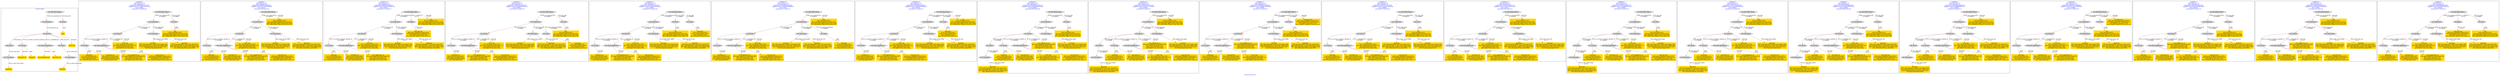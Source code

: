 digraph n0 {
fontcolor="blue"
remincross="true"
label="s03-ima-artists.xml"
subgraph cluster_0 {
label="1-correct model"
n2[style="filled",color="white",fillcolor="lightgray",label="E12_Production1"];
n3[style="filled",color="white",fillcolor="lightgray",label="E21_Person1"];
n4[style="filled",color="white",fillcolor="lightgray",label="E69_Death1"];
n5[style="filled",color="white",fillcolor="lightgray",label="E74_Group1"];
n6[style="filled",color="white",fillcolor="lightgray",label="E82_Actor_Appellation1"];
n7[style="filled",color="white",fillcolor="lightgray",label="E67_Birth1"];
n8[shape="plaintext",style="filled",fillcolor="gold",label="Artist URI"];
n9[style="filled",color="white",fillcolor="lightgray",label="E22_Man-Made_Object1"];
n10[style="filled",color="white",fillcolor="lightgray",label="E35_Title1"];
n11[shape="plaintext",style="filled",fillcolor="gold",label="title"];
n12[style="filled",color="white",fillcolor="lightgray",label="E52_Time-Span1"];
n13[shape="plaintext",style="filled",fillcolor="gold",label="birthDate"];
n14[style="filled",color="white",fillcolor="lightgray",label="E52_Time-Span2"];
n15[shape="plaintext",style="filled",fillcolor="gold",label="deathDate"];
n16[shape="plaintext",style="filled",fillcolor="gold",label="nationality uri"];
n17[shape="plaintext",style="filled",fillcolor="gold",label="nationality"];
n18[shape="plaintext",style="filled",fillcolor="gold",label="artist appellation uri"];
n19[shape="plaintext",style="filled",fillcolor="gold",label="name first last"];
}
subgraph cluster_1 {
label="candidate 0\nlink coherence:1.0\nnode coherence:1.0\nconfidence:0.4861961607312286\nmapping score:0.5578987202437429\ncost:13.99894\n-precision:0.79-recall:0.65"
n21[style="filled",color="white",fillcolor="lightgray",label="E12_Production1"];
n22[style="filled",color="white",fillcolor="lightgray",label="E21_Person1"];
n23[style="filled",color="white",fillcolor="lightgray",label="E52_Time-Span2"];
n24[style="filled",color="white",fillcolor="lightgray",label="E74_Group1"];
n25[style="filled",color="white",fillcolor="lightgray",label="E82_Actor_Appellation1"];
n26[style="filled",color="white",fillcolor="lightgray",label="E22_Man-Made_Object1"];
n27[style="filled",color="white",fillcolor="lightgray",label="E35_Title1"];
n28[shape="plaintext",style="filled",fillcolor="gold",label="birthDate\n[E52_Time-Span,P82a_begin_of_the_begin,0.48]\n[E52_Time-Span,P82_at_some_time_within,0.301]\n[E52_Time-Span,P82b_end_of_the_end,0.165]\n[E52_Time-Span,label,0.054]"];
n29[shape="plaintext",style="filled",fillcolor="gold",label="nationality\n[E74_Group,label,0.49]\n[E74_Group,classLink,0.329]\n[E55_Type,label,0.106]\n[E21_Person,P3_has_note,0.075]"];
n30[shape="plaintext",style="filled",fillcolor="gold",label="deathDate\n[E52_Time-Span,P82b_end_of_the_end,0.433]\n[E52_Time-Span,P82_at_some_time_within,0.325]\n[E52_Time-Span,P82a_begin_of_the_begin,0.186]\n[E12_Production,P3_has_note,0.055]"];
n31[shape="plaintext",style="filled",fillcolor="gold",label="artist appellation uri\n[E82_Actor_Appellation,classLink,0.603]\n[E21_Person,classLink,0.374]\n[E39_Actor,classLink,0.018]\n[E30_Right,P3_has_note,0.005]"];
n32[shape="plaintext",style="filled",fillcolor="gold",label="Artist URI\n[E21_Person,classLink,0.392]\n[E82_Actor_Appellation,classLink,0.327]\n[E39_Actor,classLink,0.218]\n[E30_Right,P3_has_note,0.064]"];
n33[shape="plaintext",style="filled",fillcolor="gold",label="nationality uri\n[E74_Group,classLink,0.687]\n[E55_Type,classLink,0.195]\n[E57_Material,classLink,0.082]\n[E55_Type,label,0.036]"];
n34[shape="plaintext",style="filled",fillcolor="gold",label="name first last\n[E82_Actor_Appellation,label,0.497]\n[E22_Man-Made_Object,classLink,0.26]\n[E30_Right,P3_has_note,0.133]\n[E33_Linguistic_Object,P3_has_note,0.11]"];
n35[shape="plaintext",style="filled",fillcolor="gold",label="title\n[E35_Title,label,0.307]\n[E22_Man-Made_Object,classLink,0.303]\n[E22_Man-Made_Object,P3_has_note,0.209]\n[E73_Information_Object,P3_has_note,0.18]"];
}
subgraph cluster_2 {
label="candidate 1\nlink coherence:1.0\nnode coherence:1.0\nconfidence:0.4856497939094718\nmapping score:0.557716597969824\ncost:12.99912\n-precision:0.69-recall:0.53"
n37[style="filled",color="white",fillcolor="lightgray",label="E12_Production1"];
n38[style="filled",color="white",fillcolor="lightgray",label="E21_Person1"];
n39[style="filled",color="white",fillcolor="lightgray",label="E52_Time-Span2"];
n40[style="filled",color="white",fillcolor="lightgray",label="E74_Group1"];
n41[style="filled",color="white",fillcolor="lightgray",label="E82_Actor_Appellation1"];
n42[style="filled",color="white",fillcolor="lightgray",label="E22_Man-Made_Object1"];
n43[shape="plaintext",style="filled",fillcolor="gold",label="title\n[E35_Title,label,0.307]\n[E22_Man-Made_Object,classLink,0.303]\n[E22_Man-Made_Object,P3_has_note,0.209]\n[E73_Information_Object,P3_has_note,0.18]"];
n44[shape="plaintext",style="filled",fillcolor="gold",label="birthDate\n[E52_Time-Span,P82a_begin_of_the_begin,0.48]\n[E52_Time-Span,P82_at_some_time_within,0.301]\n[E52_Time-Span,P82b_end_of_the_end,0.165]\n[E52_Time-Span,label,0.054]"];
n45[shape="plaintext",style="filled",fillcolor="gold",label="nationality\n[E74_Group,label,0.49]\n[E74_Group,classLink,0.329]\n[E55_Type,label,0.106]\n[E21_Person,P3_has_note,0.075]"];
n46[shape="plaintext",style="filled",fillcolor="gold",label="deathDate\n[E52_Time-Span,P82b_end_of_the_end,0.433]\n[E52_Time-Span,P82_at_some_time_within,0.325]\n[E52_Time-Span,P82a_begin_of_the_begin,0.186]\n[E12_Production,P3_has_note,0.055]"];
n47[shape="plaintext",style="filled",fillcolor="gold",label="artist appellation uri\n[E82_Actor_Appellation,classLink,0.603]\n[E21_Person,classLink,0.374]\n[E39_Actor,classLink,0.018]\n[E30_Right,P3_has_note,0.005]"];
n48[shape="plaintext",style="filled",fillcolor="gold",label="Artist URI\n[E21_Person,classLink,0.392]\n[E82_Actor_Appellation,classLink,0.327]\n[E39_Actor,classLink,0.218]\n[E30_Right,P3_has_note,0.064]"];
n49[shape="plaintext",style="filled",fillcolor="gold",label="nationality uri\n[E74_Group,classLink,0.687]\n[E55_Type,classLink,0.195]\n[E57_Material,classLink,0.082]\n[E55_Type,label,0.036]"];
n50[shape="plaintext",style="filled",fillcolor="gold",label="name first last\n[E82_Actor_Appellation,label,0.497]\n[E22_Man-Made_Object,classLink,0.26]\n[E30_Right,P3_has_note,0.133]\n[E33_Linguistic_Object,P3_has_note,0.11]"];
}
subgraph cluster_3 {
label="candidate 10\nlink coherence:1.0\nnode coherence:1.0\nconfidence:0.4400923262662017\nmapping score:0.5216974420887339\ncost:13.99912\n-precision:0.57-recall:0.47"
n52[style="filled",color="white",fillcolor="lightgray",label="E12_Production1"];
n53[style="filled",color="white",fillcolor="lightgray",label="E21_Person1"];
n54[style="filled",color="white",fillcolor="lightgray",label="E52_Time-Span2"];
n55[style="filled",color="white",fillcolor="lightgray",label="E74_Group1"];
n56[style="filled",color="white",fillcolor="lightgray",label="E82_Actor_Appellation1"];
n57[style="filled",color="white",fillcolor="lightgray",label="E22_Man-Made_Object1"];
n58[style="filled",color="white",fillcolor="lightgray",label="E30_Right1"];
n59[shape="plaintext",style="filled",fillcolor="gold",label="title\n[E35_Title,label,0.307]\n[E22_Man-Made_Object,classLink,0.303]\n[E22_Man-Made_Object,P3_has_note,0.209]\n[E73_Information_Object,P3_has_note,0.18]"];
n60[shape="plaintext",style="filled",fillcolor="gold",label="birthDate\n[E52_Time-Span,P82a_begin_of_the_begin,0.48]\n[E52_Time-Span,P82_at_some_time_within,0.301]\n[E52_Time-Span,P82b_end_of_the_end,0.165]\n[E52_Time-Span,label,0.054]"];
n61[shape="plaintext",style="filled",fillcolor="gold",label="nationality\n[E74_Group,label,0.49]\n[E74_Group,classLink,0.329]\n[E55_Type,label,0.106]\n[E21_Person,P3_has_note,0.075]"];
n62[shape="plaintext",style="filled",fillcolor="gold",label="deathDate\n[E52_Time-Span,P82b_end_of_the_end,0.433]\n[E52_Time-Span,P82_at_some_time_within,0.325]\n[E52_Time-Span,P82a_begin_of_the_begin,0.186]\n[E12_Production,P3_has_note,0.055]"];
n63[shape="plaintext",style="filled",fillcolor="gold",label="name first last\n[E82_Actor_Appellation,label,0.497]\n[E22_Man-Made_Object,classLink,0.26]\n[E30_Right,P3_has_note,0.133]\n[E33_Linguistic_Object,P3_has_note,0.11]"];
n64[shape="plaintext",style="filled",fillcolor="gold",label="artist appellation uri\n[E82_Actor_Appellation,classLink,0.603]\n[E21_Person,classLink,0.374]\n[E39_Actor,classLink,0.018]\n[E30_Right,P3_has_note,0.005]"];
n65[shape="plaintext",style="filled",fillcolor="gold",label="Artist URI\n[E21_Person,classLink,0.392]\n[E82_Actor_Appellation,classLink,0.327]\n[E39_Actor,classLink,0.218]\n[E30_Right,P3_has_note,0.064]"];
n66[shape="plaintext",style="filled",fillcolor="gold",label="nationality uri\n[E74_Group,classLink,0.687]\n[E55_Type,classLink,0.195]\n[E57_Material,classLink,0.082]\n[E55_Type,label,0.036]"];
}
subgraph cluster_4 {
label="candidate 11\nlink coherence:1.0\nnode coherence:1.0\nconfidence:0.4381854422501525\nmapping score:0.5210618140833841\ncost:14.99882\n-precision:0.67-recall:0.59"
n68[style="filled",color="white",fillcolor="lightgray",label="E12_Production1"];
n69[style="filled",color="white",fillcolor="lightgray",label="E21_Person1"];
n70[style="filled",color="white",fillcolor="lightgray",label="E52_Time-Span2"];
n71[style="filled",color="white",fillcolor="lightgray",label="E55_Type1"];
n72[style="filled",color="white",fillcolor="lightgray",label="E74_Group1"];
n73[style="filled",color="white",fillcolor="lightgray",label="E82_Actor_Appellation1"];
n74[style="filled",color="white",fillcolor="lightgray",label="E22_Man-Made_Object1"];
n75[style="filled",color="white",fillcolor="lightgray",label="E35_Title1"];
n76[shape="plaintext",style="filled",fillcolor="gold",label="birthDate\n[E52_Time-Span,P82a_begin_of_the_begin,0.48]\n[E52_Time-Span,P82_at_some_time_within,0.301]\n[E52_Time-Span,P82b_end_of_the_end,0.165]\n[E52_Time-Span,label,0.054]"];
n77[shape="plaintext",style="filled",fillcolor="gold",label="deathDate\n[E52_Time-Span,P82b_end_of_the_end,0.433]\n[E52_Time-Span,P82_at_some_time_within,0.325]\n[E52_Time-Span,P82a_begin_of_the_begin,0.186]\n[E12_Production,P3_has_note,0.055]"];
n78[shape="plaintext",style="filled",fillcolor="gold",label="artist appellation uri\n[E82_Actor_Appellation,classLink,0.603]\n[E21_Person,classLink,0.374]\n[E39_Actor,classLink,0.018]\n[E30_Right,P3_has_note,0.005]"];
n79[shape="plaintext",style="filled",fillcolor="gold",label="Artist URI\n[E21_Person,classLink,0.392]\n[E82_Actor_Appellation,classLink,0.327]\n[E39_Actor,classLink,0.218]\n[E30_Right,P3_has_note,0.064]"];
n80[shape="plaintext",style="filled",fillcolor="gold",label="nationality uri\n[E74_Group,classLink,0.687]\n[E55_Type,classLink,0.195]\n[E57_Material,classLink,0.082]\n[E55_Type,label,0.036]"];
n81[shape="plaintext",style="filled",fillcolor="gold",label="nationality\n[E74_Group,label,0.49]\n[E74_Group,classLink,0.329]\n[E55_Type,label,0.106]\n[E21_Person,P3_has_note,0.075]"];
n82[shape="plaintext",style="filled",fillcolor="gold",label="name first last\n[E82_Actor_Appellation,label,0.497]\n[E22_Man-Made_Object,classLink,0.26]\n[E30_Right,P3_has_note,0.133]\n[E33_Linguistic_Object,P3_has_note,0.11]"];
n83[shape="plaintext",style="filled",fillcolor="gold",label="title\n[E35_Title,label,0.307]\n[E22_Man-Made_Object,classLink,0.303]\n[E22_Man-Made_Object,P3_has_note,0.209]\n[E73_Information_Object,P3_has_note,0.18]"];
}
subgraph cluster_5 {
label="candidate 12\nlink coherence:1.0\nnode coherence:1.0\nconfidence:0.4381854422501525\nmapping score:0.5210618140833841\ncost:14.99887\n-precision:0.67-recall:0.59"
n85[style="filled",color="white",fillcolor="lightgray",label="E12_Production1"];
n86[style="filled",color="white",fillcolor="lightgray",label="E21_Person1"];
n87[style="filled",color="white",fillcolor="lightgray",label="E52_Time-Span2"];
n88[style="filled",color="white",fillcolor="lightgray",label="E74_Group1"];
n89[style="filled",color="white",fillcolor="lightgray",label="E82_Actor_Appellation1"];
n90[style="filled",color="white",fillcolor="lightgray",label="E22_Man-Made_Object1"];
n91[style="filled",color="white",fillcolor="lightgray",label="E35_Title1"];
n92[style="filled",color="white",fillcolor="lightgray",label="E55_Type2"];
n93[shape="plaintext",style="filled",fillcolor="gold",label="nationality\n[E74_Group,label,0.49]\n[E74_Group,classLink,0.329]\n[E55_Type,label,0.106]\n[E21_Person,P3_has_note,0.075]"];
n94[shape="plaintext",style="filled",fillcolor="gold",label="birthDate\n[E52_Time-Span,P82a_begin_of_the_begin,0.48]\n[E52_Time-Span,P82_at_some_time_within,0.301]\n[E52_Time-Span,P82b_end_of_the_end,0.165]\n[E52_Time-Span,label,0.054]"];
n95[shape="plaintext",style="filled",fillcolor="gold",label="deathDate\n[E52_Time-Span,P82b_end_of_the_end,0.433]\n[E52_Time-Span,P82_at_some_time_within,0.325]\n[E52_Time-Span,P82a_begin_of_the_begin,0.186]\n[E12_Production,P3_has_note,0.055]"];
n96[shape="plaintext",style="filled",fillcolor="gold",label="artist appellation uri\n[E82_Actor_Appellation,classLink,0.603]\n[E21_Person,classLink,0.374]\n[E39_Actor,classLink,0.018]\n[E30_Right,P3_has_note,0.005]"];
n97[shape="plaintext",style="filled",fillcolor="gold",label="Artist URI\n[E21_Person,classLink,0.392]\n[E82_Actor_Appellation,classLink,0.327]\n[E39_Actor,classLink,0.218]\n[E30_Right,P3_has_note,0.064]"];
n98[shape="plaintext",style="filled",fillcolor="gold",label="nationality uri\n[E74_Group,classLink,0.687]\n[E55_Type,classLink,0.195]\n[E57_Material,classLink,0.082]\n[E55_Type,label,0.036]"];
n99[shape="plaintext",style="filled",fillcolor="gold",label="name first last\n[E82_Actor_Appellation,label,0.497]\n[E22_Man-Made_Object,classLink,0.26]\n[E30_Right,P3_has_note,0.133]\n[E33_Linguistic_Object,P3_has_note,0.11]"];
n100[shape="plaintext",style="filled",fillcolor="gold",label="title\n[E35_Title,label,0.307]\n[E22_Man-Made_Object,classLink,0.303]\n[E22_Man-Made_Object,P3_has_note,0.209]\n[E73_Information_Object,P3_has_note,0.18]"];
}
subgraph cluster_6 {
label="candidate 13\nlink coherence:1.0\nnode coherence:1.0\nconfidence:0.4376390754283957\nmapping score:0.5208796918094653\ncost:13.999\n-precision:0.57-recall:0.47"
n102[style="filled",color="white",fillcolor="lightgray",label="E12_Production1"];
n103[style="filled",color="white",fillcolor="lightgray",label="E21_Person1"];
n104[style="filled",color="white",fillcolor="lightgray",label="E52_Time-Span2"];
n105[style="filled",color="white",fillcolor="lightgray",label="E55_Type1"];
n106[style="filled",color="white",fillcolor="lightgray",label="E74_Group1"];
n107[style="filled",color="white",fillcolor="lightgray",label="E82_Actor_Appellation1"];
n108[style="filled",color="white",fillcolor="lightgray",label="E22_Man-Made_Object1"];
n109[shape="plaintext",style="filled",fillcolor="gold",label="title\n[E35_Title,label,0.307]\n[E22_Man-Made_Object,classLink,0.303]\n[E22_Man-Made_Object,P3_has_note,0.209]\n[E73_Information_Object,P3_has_note,0.18]"];
n110[shape="plaintext",style="filled",fillcolor="gold",label="birthDate\n[E52_Time-Span,P82a_begin_of_the_begin,0.48]\n[E52_Time-Span,P82_at_some_time_within,0.301]\n[E52_Time-Span,P82b_end_of_the_end,0.165]\n[E52_Time-Span,label,0.054]"];
n111[shape="plaintext",style="filled",fillcolor="gold",label="deathDate\n[E52_Time-Span,P82b_end_of_the_end,0.433]\n[E52_Time-Span,P82_at_some_time_within,0.325]\n[E52_Time-Span,P82a_begin_of_the_begin,0.186]\n[E12_Production,P3_has_note,0.055]"];
n112[shape="plaintext",style="filled",fillcolor="gold",label="artist appellation uri\n[E82_Actor_Appellation,classLink,0.603]\n[E21_Person,classLink,0.374]\n[E39_Actor,classLink,0.018]\n[E30_Right,P3_has_note,0.005]"];
n113[shape="plaintext",style="filled",fillcolor="gold",label="Artist URI\n[E21_Person,classLink,0.392]\n[E82_Actor_Appellation,classLink,0.327]\n[E39_Actor,classLink,0.218]\n[E30_Right,P3_has_note,0.064]"];
n114[shape="plaintext",style="filled",fillcolor="gold",label="nationality uri\n[E74_Group,classLink,0.687]\n[E55_Type,classLink,0.195]\n[E57_Material,classLink,0.082]\n[E55_Type,label,0.036]"];
n115[shape="plaintext",style="filled",fillcolor="gold",label="nationality\n[E74_Group,label,0.49]\n[E74_Group,classLink,0.329]\n[E55_Type,label,0.106]\n[E21_Person,P3_has_note,0.075]"];
n116[shape="plaintext",style="filled",fillcolor="gold",label="name first last\n[E82_Actor_Appellation,label,0.497]\n[E22_Man-Made_Object,classLink,0.26]\n[E30_Right,P3_has_note,0.133]\n[E33_Linguistic_Object,P3_has_note,0.11]"];
}
subgraph cluster_7 {
label="candidate 14\nlink coherence:1.0\nnode coherence:1.0\nconfidence:0.4376390754283957\nmapping score:0.5208796918094653\ncost:13.99905\n-precision:0.57-recall:0.47"
n118[style="filled",color="white",fillcolor="lightgray",label="E12_Production1"];
n119[style="filled",color="white",fillcolor="lightgray",label="E21_Person1"];
n120[style="filled",color="white",fillcolor="lightgray",label="E52_Time-Span2"];
n121[style="filled",color="white",fillcolor="lightgray",label="E74_Group1"];
n122[style="filled",color="white",fillcolor="lightgray",label="E82_Actor_Appellation1"];
n123[style="filled",color="white",fillcolor="lightgray",label="E22_Man-Made_Object1"];
n124[style="filled",color="white",fillcolor="lightgray",label="E55_Type2"];
n125[shape="plaintext",style="filled",fillcolor="gold",label="title\n[E35_Title,label,0.307]\n[E22_Man-Made_Object,classLink,0.303]\n[E22_Man-Made_Object,P3_has_note,0.209]\n[E73_Information_Object,P3_has_note,0.18]"];
n126[shape="plaintext",style="filled",fillcolor="gold",label="nationality\n[E74_Group,label,0.49]\n[E74_Group,classLink,0.329]\n[E55_Type,label,0.106]\n[E21_Person,P3_has_note,0.075]"];
n127[shape="plaintext",style="filled",fillcolor="gold",label="birthDate\n[E52_Time-Span,P82a_begin_of_the_begin,0.48]\n[E52_Time-Span,P82_at_some_time_within,0.301]\n[E52_Time-Span,P82b_end_of_the_end,0.165]\n[E52_Time-Span,label,0.054]"];
n128[shape="plaintext",style="filled",fillcolor="gold",label="deathDate\n[E52_Time-Span,P82b_end_of_the_end,0.433]\n[E52_Time-Span,P82_at_some_time_within,0.325]\n[E52_Time-Span,P82a_begin_of_the_begin,0.186]\n[E12_Production,P3_has_note,0.055]"];
n129[shape="plaintext",style="filled",fillcolor="gold",label="artist appellation uri\n[E82_Actor_Appellation,classLink,0.603]\n[E21_Person,classLink,0.374]\n[E39_Actor,classLink,0.018]\n[E30_Right,P3_has_note,0.005]"];
n130[shape="plaintext",style="filled",fillcolor="gold",label="Artist URI\n[E21_Person,classLink,0.392]\n[E82_Actor_Appellation,classLink,0.327]\n[E39_Actor,classLink,0.218]\n[E30_Right,P3_has_note,0.064]"];
n131[shape="plaintext",style="filled",fillcolor="gold",label="nationality uri\n[E74_Group,classLink,0.687]\n[E55_Type,classLink,0.195]\n[E57_Material,classLink,0.082]\n[E55_Type,label,0.036]"];
n132[shape="plaintext",style="filled",fillcolor="gold",label="name first last\n[E82_Actor_Appellation,label,0.497]\n[E22_Man-Made_Object,classLink,0.26]\n[E30_Right,P3_has_note,0.133]\n[E33_Linguistic_Object,P3_has_note,0.11]"];
}
subgraph cluster_8 {
label="candidate 15\nlink coherence:1.0\nnode coherence:1.0\nconfidence:0.43599780013326733\nmapping score:0.5203326000444225\ncost:15.99869\n-precision:0.69-recall:0.65"
n134[style="filled",color="white",fillcolor="lightgray",label="E12_Production1"];
n135[style="filled",color="white",fillcolor="lightgray",label="E21_Person1"];
n136[style="filled",color="white",fillcolor="lightgray",label="E52_Time-Span2"];
n137[style="filled",color="white",fillcolor="lightgray",label="E67_Birth1"];
n138[style="filled",color="white",fillcolor="lightgray",label="E74_Group1"];
n139[style="filled",color="white",fillcolor="lightgray",label="E82_Actor_Appellation1"];
n140[style="filled",color="white",fillcolor="lightgray",label="E22_Man-Made_Object1"];
n141[style="filled",color="white",fillcolor="lightgray",label="E35_Title1"];
n142[style="filled",color="white",fillcolor="lightgray",label="E52_Time-Span1"];
n143[shape="plaintext",style="filled",fillcolor="gold",label="birthDate\n[E52_Time-Span,P82a_begin_of_the_begin,0.48]\n[E52_Time-Span,P82_at_some_time_within,0.301]\n[E52_Time-Span,P82b_end_of_the_end,0.165]\n[E52_Time-Span,label,0.054]"];
n144[shape="plaintext",style="filled",fillcolor="gold",label="nationality\n[E74_Group,label,0.49]\n[E74_Group,classLink,0.329]\n[E55_Type,label,0.106]\n[E21_Person,P3_has_note,0.075]"];
n145[shape="plaintext",style="filled",fillcolor="gold",label="deathDate\n[E52_Time-Span,P82b_end_of_the_end,0.433]\n[E52_Time-Span,P82_at_some_time_within,0.325]\n[E52_Time-Span,P82a_begin_of_the_begin,0.186]\n[E12_Production,P3_has_note,0.055]"];
n146[shape="plaintext",style="filled",fillcolor="gold",label="Artist URI\n[E21_Person,classLink,0.392]\n[E82_Actor_Appellation,classLink,0.327]\n[E39_Actor,classLink,0.218]\n[E30_Right,P3_has_note,0.064]"];
n147[shape="plaintext",style="filled",fillcolor="gold",label="nationality uri\n[E74_Group,classLink,0.687]\n[E55_Type,classLink,0.195]\n[E57_Material,classLink,0.082]\n[E55_Type,label,0.036]"];
n148[shape="plaintext",style="filled",fillcolor="gold",label="artist appellation uri\n[E82_Actor_Appellation,classLink,0.603]\n[E21_Person,classLink,0.374]\n[E39_Actor,classLink,0.018]\n[E30_Right,P3_has_note,0.005]"];
n149[shape="plaintext",style="filled",fillcolor="gold",label="name first last\n[E82_Actor_Appellation,label,0.497]\n[E22_Man-Made_Object,classLink,0.26]\n[E30_Right,P3_has_note,0.133]\n[E33_Linguistic_Object,P3_has_note,0.11]"];
n150[shape="plaintext",style="filled",fillcolor="gold",label="title\n[E35_Title,label,0.307]\n[E22_Man-Made_Object,classLink,0.303]\n[E22_Man-Made_Object,P3_has_note,0.209]\n[E73_Information_Object,P3_has_note,0.18]"];
}
subgraph cluster_9 {
label="candidate 16\nlink coherence:1.0\nnode coherence:1.0\nconfidence:0.4354514333115106\nmapping score:0.5201504777705036\ncost:14.99887\n-precision:0.6-recall:0.53"
n152[style="filled",color="white",fillcolor="lightgray",label="E12_Production1"];
n153[style="filled",color="white",fillcolor="lightgray",label="E21_Person1"];
n154[style="filled",color="white",fillcolor="lightgray",label="E52_Time-Span2"];
n155[style="filled",color="white",fillcolor="lightgray",label="E67_Birth1"];
n156[style="filled",color="white",fillcolor="lightgray",label="E74_Group1"];
n157[style="filled",color="white",fillcolor="lightgray",label="E82_Actor_Appellation1"];
n158[style="filled",color="white",fillcolor="lightgray",label="E22_Man-Made_Object1"];
n159[style="filled",color="white",fillcolor="lightgray",label="E52_Time-Span1"];
n160[shape="plaintext",style="filled",fillcolor="gold",label="title\n[E35_Title,label,0.307]\n[E22_Man-Made_Object,classLink,0.303]\n[E22_Man-Made_Object,P3_has_note,0.209]\n[E73_Information_Object,P3_has_note,0.18]"];
n161[shape="plaintext",style="filled",fillcolor="gold",label="birthDate\n[E52_Time-Span,P82a_begin_of_the_begin,0.48]\n[E52_Time-Span,P82_at_some_time_within,0.301]\n[E52_Time-Span,P82b_end_of_the_end,0.165]\n[E52_Time-Span,label,0.054]"];
n162[shape="plaintext",style="filled",fillcolor="gold",label="nationality\n[E74_Group,label,0.49]\n[E74_Group,classLink,0.329]\n[E55_Type,label,0.106]\n[E21_Person,P3_has_note,0.075]"];
n163[shape="plaintext",style="filled",fillcolor="gold",label="deathDate\n[E52_Time-Span,P82b_end_of_the_end,0.433]\n[E52_Time-Span,P82_at_some_time_within,0.325]\n[E52_Time-Span,P82a_begin_of_the_begin,0.186]\n[E12_Production,P3_has_note,0.055]"];
n164[shape="plaintext",style="filled",fillcolor="gold",label="Artist URI\n[E21_Person,classLink,0.392]\n[E82_Actor_Appellation,classLink,0.327]\n[E39_Actor,classLink,0.218]\n[E30_Right,P3_has_note,0.064]"];
n165[shape="plaintext",style="filled",fillcolor="gold",label="nationality uri\n[E74_Group,classLink,0.687]\n[E55_Type,classLink,0.195]\n[E57_Material,classLink,0.082]\n[E55_Type,label,0.036]"];
n166[shape="plaintext",style="filled",fillcolor="gold",label="artist appellation uri\n[E82_Actor_Appellation,classLink,0.603]\n[E21_Person,classLink,0.374]\n[E39_Actor,classLink,0.018]\n[E30_Right,P3_has_note,0.005]"];
n167[shape="plaintext",style="filled",fillcolor="gold",label="name first last\n[E82_Actor_Appellation,label,0.497]\n[E22_Man-Made_Object,classLink,0.26]\n[E30_Right,P3_has_note,0.133]\n[E33_Linguistic_Object,P3_has_note,0.11]"];
}
subgraph cluster_10 {
label="candidate 17\nlink coherence:1.0\nnode coherence:1.0\nconfidence:0.4198983318306054\nmapping score:0.5149661106102018\ncost:13.99894\n-precision:0.57-recall:0.47"
n169[style="filled",color="white",fillcolor="lightgray",label="E12_Production1"];
n170[style="filled",color="white",fillcolor="lightgray",label="E21_Person1"];
n171[style="filled",color="white",fillcolor="lightgray",label="E52_Time-Span2"];
n172[style="filled",color="white",fillcolor="lightgray",label="E74_Group1"];
n173[style="filled",color="white",fillcolor="lightgray",label="E82_Actor_Appellation1"];
n174[style="filled",color="white",fillcolor="lightgray",label="E22_Man-Made_Object1"];
n175[style="filled",color="white",fillcolor="lightgray",label="E35_Title1"];
n176[shape="plaintext",style="filled",fillcolor="gold",label="name first last\n[E82_Actor_Appellation,label,0.497]\n[E22_Man-Made_Object,classLink,0.26]\n[E30_Right,P3_has_note,0.133]\n[E33_Linguistic_Object,P3_has_note,0.11]"];
n177[shape="plaintext",style="filled",fillcolor="gold",label="birthDate\n[E52_Time-Span,P82a_begin_of_the_begin,0.48]\n[E52_Time-Span,P82_at_some_time_within,0.301]\n[E52_Time-Span,P82b_end_of_the_end,0.165]\n[E52_Time-Span,label,0.054]"];
n178[shape="plaintext",style="filled",fillcolor="gold",label="nationality\n[E74_Group,label,0.49]\n[E74_Group,classLink,0.329]\n[E55_Type,label,0.106]\n[E21_Person,P3_has_note,0.075]"];
n179[shape="plaintext",style="filled",fillcolor="gold",label="deathDate\n[E52_Time-Span,P82b_end_of_the_end,0.433]\n[E52_Time-Span,P82_at_some_time_within,0.325]\n[E52_Time-Span,P82a_begin_of_the_begin,0.186]\n[E12_Production,P3_has_note,0.055]"];
n180[shape="plaintext",style="filled",fillcolor="gold",label="Artist URI\n[E21_Person,classLink,0.392]\n[E82_Actor_Appellation,classLink,0.327]\n[E39_Actor,classLink,0.218]\n[E30_Right,P3_has_note,0.064]"];
n181[shape="plaintext",style="filled",fillcolor="gold",label="nationality uri\n[E74_Group,classLink,0.687]\n[E55_Type,classLink,0.195]\n[E57_Material,classLink,0.082]\n[E55_Type,label,0.036]"];
n182[shape="plaintext",style="filled",fillcolor="gold",label="artist appellation uri\n[E82_Actor_Appellation,classLink,0.603]\n[E21_Person,classLink,0.374]\n[E39_Actor,classLink,0.018]\n[E30_Right,P3_has_note,0.005]"];
n183[shape="plaintext",style="filled",fillcolor="gold",label="title\n[E35_Title,label,0.307]\n[E22_Man-Made_Object,classLink,0.303]\n[E22_Man-Made_Object,P3_has_note,0.209]\n[E73_Information_Object,P3_has_note,0.18]"];
}
subgraph cluster_11 {
label="candidate 18\nlink coherence:1.0\nnode coherence:1.0\nconfidence:0.4158787174579287\nmapping score:0.5344595724859763\ncost:13.99894\n-precision:0.79-recall:0.65"
n185[style="filled",color="white",fillcolor="lightgray",label="E12_Production1"];
n186[style="filled",color="white",fillcolor="lightgray",label="E21_Person1"];
n187[style="filled",color="white",fillcolor="lightgray",label="E52_Time-Span2"];
n188[style="filled",color="white",fillcolor="lightgray",label="E74_Group1"];
n189[style="filled",color="white",fillcolor="lightgray",label="E82_Actor_Appellation1"];
n190[style="filled",color="white",fillcolor="lightgray",label="E22_Man-Made_Object1"];
n191[style="filled",color="white",fillcolor="lightgray",label="E35_Title1"];
n192[shape="plaintext",style="filled",fillcolor="gold",label="deathDate\n[E52_Time-Span,P82b_end_of_the_end,0.433]\n[E52_Time-Span,P82_at_some_time_within,0.325]\n[E52_Time-Span,P82a_begin_of_the_begin,0.186]\n[E12_Production,P3_has_note,0.055]"];
n193[shape="plaintext",style="filled",fillcolor="gold",label="nationality\n[E74_Group,label,0.49]\n[E74_Group,classLink,0.329]\n[E55_Type,label,0.106]\n[E21_Person,P3_has_note,0.075]"];
n194[shape="plaintext",style="filled",fillcolor="gold",label="birthDate\n[E52_Time-Span,P82a_begin_of_the_begin,0.48]\n[E52_Time-Span,P82_at_some_time_within,0.301]\n[E52_Time-Span,P82b_end_of_the_end,0.165]\n[E52_Time-Span,label,0.054]"];
n195[shape="plaintext",style="filled",fillcolor="gold",label="artist appellation uri\n[E82_Actor_Appellation,classLink,0.603]\n[E21_Person,classLink,0.374]\n[E39_Actor,classLink,0.018]\n[E30_Right,P3_has_note,0.005]"];
n196[shape="plaintext",style="filled",fillcolor="gold",label="Artist URI\n[E21_Person,classLink,0.392]\n[E82_Actor_Appellation,classLink,0.327]\n[E39_Actor,classLink,0.218]\n[E30_Right,P3_has_note,0.064]"];
n197[shape="plaintext",style="filled",fillcolor="gold",label="nationality uri\n[E74_Group,classLink,0.687]\n[E55_Type,classLink,0.195]\n[E57_Material,classLink,0.082]\n[E55_Type,label,0.036]"];
n198[shape="plaintext",style="filled",fillcolor="gold",label="name first last\n[E82_Actor_Appellation,label,0.497]\n[E22_Man-Made_Object,classLink,0.26]\n[E30_Right,P3_has_note,0.133]\n[E33_Linguistic_Object,P3_has_note,0.11]"];
n199[shape="plaintext",style="filled",fillcolor="gold",label="title\n[E35_Title,label,0.307]\n[E22_Man-Made_Object,classLink,0.303]\n[E22_Man-Made_Object,P3_has_note,0.209]\n[E73_Information_Object,P3_has_note,0.18]"];
}
subgraph cluster_12 {
label="candidate 19\nlink coherence:1.0\nnode coherence:1.0\nconfidence:0.4153323506361719\nmapping score:0.5342774502120573\ncost:12.99912\n-precision:0.69-recall:0.53"
n201[style="filled",color="white",fillcolor="lightgray",label="E12_Production1"];
n202[style="filled",color="white",fillcolor="lightgray",label="E21_Person1"];
n203[style="filled",color="white",fillcolor="lightgray",label="E52_Time-Span2"];
n204[style="filled",color="white",fillcolor="lightgray",label="E74_Group1"];
n205[style="filled",color="white",fillcolor="lightgray",label="E82_Actor_Appellation1"];
n206[style="filled",color="white",fillcolor="lightgray",label="E22_Man-Made_Object1"];
n207[shape="plaintext",style="filled",fillcolor="gold",label="title\n[E35_Title,label,0.307]\n[E22_Man-Made_Object,classLink,0.303]\n[E22_Man-Made_Object,P3_has_note,0.209]\n[E73_Information_Object,P3_has_note,0.18]"];
n208[shape="plaintext",style="filled",fillcolor="gold",label="deathDate\n[E52_Time-Span,P82b_end_of_the_end,0.433]\n[E52_Time-Span,P82_at_some_time_within,0.325]\n[E52_Time-Span,P82a_begin_of_the_begin,0.186]\n[E12_Production,P3_has_note,0.055]"];
n209[shape="plaintext",style="filled",fillcolor="gold",label="nationality\n[E74_Group,label,0.49]\n[E74_Group,classLink,0.329]\n[E55_Type,label,0.106]\n[E21_Person,P3_has_note,0.075]"];
n210[shape="plaintext",style="filled",fillcolor="gold",label="birthDate\n[E52_Time-Span,P82a_begin_of_the_begin,0.48]\n[E52_Time-Span,P82_at_some_time_within,0.301]\n[E52_Time-Span,P82b_end_of_the_end,0.165]\n[E52_Time-Span,label,0.054]"];
n211[shape="plaintext",style="filled",fillcolor="gold",label="artist appellation uri\n[E82_Actor_Appellation,classLink,0.603]\n[E21_Person,classLink,0.374]\n[E39_Actor,classLink,0.018]\n[E30_Right,P3_has_note,0.005]"];
n212[shape="plaintext",style="filled",fillcolor="gold",label="Artist URI\n[E21_Person,classLink,0.392]\n[E82_Actor_Appellation,classLink,0.327]\n[E39_Actor,classLink,0.218]\n[E30_Right,P3_has_note,0.064]"];
n213[shape="plaintext",style="filled",fillcolor="gold",label="nationality uri\n[E74_Group,classLink,0.687]\n[E55_Type,classLink,0.195]\n[E57_Material,classLink,0.082]\n[E55_Type,label,0.036]"];
n214[shape="plaintext",style="filled",fillcolor="gold",label="name first last\n[E82_Actor_Appellation,label,0.497]\n[E22_Man-Made_Object,classLink,0.26]\n[E30_Right,P3_has_note,0.133]\n[E33_Linguistic_Object,P3_has_note,0.11]"];
}
subgraph cluster_13 {
label="candidate 2\nlink coherence:1.0\nnode coherence:1.0\nconfidence:0.4726741959607118\nmapping score:0.5325580653202372\ncost:15.99869\n-precision:0.81-recall:0.76"
n216[style="filled",color="white",fillcolor="lightgray",label="E12_Production1"];
n217[style="filled",color="white",fillcolor="lightgray",label="E21_Person1"];
n218[style="filled",color="white",fillcolor="lightgray",label="E52_Time-Span2"];
n219[style="filled",color="white",fillcolor="lightgray",label="E67_Birth1"];
n220[style="filled",color="white",fillcolor="lightgray",label="E74_Group1"];
n221[style="filled",color="white",fillcolor="lightgray",label="E82_Actor_Appellation1"];
n222[style="filled",color="white",fillcolor="lightgray",label="E22_Man-Made_Object1"];
n223[style="filled",color="white",fillcolor="lightgray",label="E35_Title1"];
n224[style="filled",color="white",fillcolor="lightgray",label="E52_Time-Span1"];
n225[shape="plaintext",style="filled",fillcolor="gold",label="birthDate\n[E52_Time-Span,P82a_begin_of_the_begin,0.48]\n[E52_Time-Span,P82_at_some_time_within,0.301]\n[E52_Time-Span,P82b_end_of_the_end,0.165]\n[E52_Time-Span,label,0.054]"];
n226[shape="plaintext",style="filled",fillcolor="gold",label="nationality\n[E74_Group,label,0.49]\n[E74_Group,classLink,0.329]\n[E55_Type,label,0.106]\n[E21_Person,P3_has_note,0.075]"];
n227[shape="plaintext",style="filled",fillcolor="gold",label="deathDate\n[E52_Time-Span,P82b_end_of_the_end,0.433]\n[E52_Time-Span,P82_at_some_time_within,0.325]\n[E52_Time-Span,P82a_begin_of_the_begin,0.186]\n[E12_Production,P3_has_note,0.055]"];
n228[shape="plaintext",style="filled",fillcolor="gold",label="artist appellation uri\n[E82_Actor_Appellation,classLink,0.603]\n[E21_Person,classLink,0.374]\n[E39_Actor,classLink,0.018]\n[E30_Right,P3_has_note,0.005]"];
n229[shape="plaintext",style="filled",fillcolor="gold",label="Artist URI\n[E21_Person,classLink,0.392]\n[E82_Actor_Appellation,classLink,0.327]\n[E39_Actor,classLink,0.218]\n[E30_Right,P3_has_note,0.064]"];
n230[shape="plaintext",style="filled",fillcolor="gold",label="nationality uri\n[E74_Group,classLink,0.687]\n[E55_Type,classLink,0.195]\n[E57_Material,classLink,0.082]\n[E55_Type,label,0.036]"];
n231[shape="plaintext",style="filled",fillcolor="gold",label="name first last\n[E82_Actor_Appellation,label,0.497]\n[E22_Man-Made_Object,classLink,0.26]\n[E30_Right,P3_has_note,0.133]\n[E33_Linguistic_Object,P3_has_note,0.11]"];
n232[shape="plaintext",style="filled",fillcolor="gold",label="title\n[E35_Title,label,0.307]\n[E22_Man-Made_Object,classLink,0.303]\n[E22_Man-Made_Object,P3_has_note,0.209]\n[E73_Information_Object,P3_has_note,0.18]"];
}
subgraph cluster_14 {
label="candidate 3\nlink coherence:1.0\nnode coherence:1.0\nconfidence:0.472127829138955\nmapping score:0.5323759430463183\ncost:14.99887\n-precision:0.73-recall:0.65"
n234[style="filled",color="white",fillcolor="lightgray",label="E12_Production1"];
n235[style="filled",color="white",fillcolor="lightgray",label="E21_Person1"];
n236[style="filled",color="white",fillcolor="lightgray",label="E52_Time-Span2"];
n237[style="filled",color="white",fillcolor="lightgray",label="E67_Birth1"];
n238[style="filled",color="white",fillcolor="lightgray",label="E74_Group1"];
n239[style="filled",color="white",fillcolor="lightgray",label="E82_Actor_Appellation1"];
n240[style="filled",color="white",fillcolor="lightgray",label="E22_Man-Made_Object1"];
n241[style="filled",color="white",fillcolor="lightgray",label="E52_Time-Span1"];
n242[shape="plaintext",style="filled",fillcolor="gold",label="title\n[E35_Title,label,0.307]\n[E22_Man-Made_Object,classLink,0.303]\n[E22_Man-Made_Object,P3_has_note,0.209]\n[E73_Information_Object,P3_has_note,0.18]"];
n243[shape="plaintext",style="filled",fillcolor="gold",label="birthDate\n[E52_Time-Span,P82a_begin_of_the_begin,0.48]\n[E52_Time-Span,P82_at_some_time_within,0.301]\n[E52_Time-Span,P82b_end_of_the_end,0.165]\n[E52_Time-Span,label,0.054]"];
n244[shape="plaintext",style="filled",fillcolor="gold",label="nationality\n[E74_Group,label,0.49]\n[E74_Group,classLink,0.329]\n[E55_Type,label,0.106]\n[E21_Person,P3_has_note,0.075]"];
n245[shape="plaintext",style="filled",fillcolor="gold",label="deathDate\n[E52_Time-Span,P82b_end_of_the_end,0.433]\n[E52_Time-Span,P82_at_some_time_within,0.325]\n[E52_Time-Span,P82a_begin_of_the_begin,0.186]\n[E12_Production,P3_has_note,0.055]"];
n246[shape="plaintext",style="filled",fillcolor="gold",label="artist appellation uri\n[E82_Actor_Appellation,classLink,0.603]\n[E21_Person,classLink,0.374]\n[E39_Actor,classLink,0.018]\n[E30_Right,P3_has_note,0.005]"];
n247[shape="plaintext",style="filled",fillcolor="gold",label="Artist URI\n[E21_Person,classLink,0.392]\n[E82_Actor_Appellation,classLink,0.327]\n[E39_Actor,classLink,0.218]\n[E30_Right,P3_has_note,0.064]"];
n248[shape="plaintext",style="filled",fillcolor="gold",label="nationality uri\n[E74_Group,classLink,0.687]\n[E55_Type,classLink,0.195]\n[E57_Material,classLink,0.082]\n[E55_Type,label,0.036]"];
n249[shape="plaintext",style="filled",fillcolor="gold",label="name first last\n[E82_Actor_Appellation,label,0.497]\n[E22_Man-Made_Object,classLink,0.26]\n[E30_Right,P3_has_note,0.133]\n[E33_Linguistic_Object,P3_has_note,0.11]"];
}
subgraph cluster_15 {
label="candidate 4\nlink coherence:1.0\nnode coherence:1.0\nconfidence:0.46374578686540835\nmapping score:0.5295819289551361\ncost:15.99869\n-precision:0.88-recall:0.82"
n251[style="filled",color="white",fillcolor="lightgray",label="E12_Production1"];
n252[style="filled",color="white",fillcolor="lightgray",label="E21_Person1"];
n253[style="filled",color="white",fillcolor="lightgray",label="E52_Time-Span2"];
n254[style="filled",color="white",fillcolor="lightgray",label="E67_Birth1"];
n255[style="filled",color="white",fillcolor="lightgray",label="E74_Group1"];
n256[style="filled",color="white",fillcolor="lightgray",label="E82_Actor_Appellation1"];
n257[style="filled",color="white",fillcolor="lightgray",label="E22_Man-Made_Object1"];
n258[style="filled",color="white",fillcolor="lightgray",label="E35_Title1"];
n259[style="filled",color="white",fillcolor="lightgray",label="E52_Time-Span1"];
n260[shape="plaintext",style="filled",fillcolor="gold",label="nationality\n[E74_Group,label,0.49]\n[E74_Group,classLink,0.329]\n[E55_Type,label,0.106]\n[E21_Person,P3_has_note,0.075]"];
n261[shape="plaintext",style="filled",fillcolor="gold",label="deathDate\n[E52_Time-Span,P82b_end_of_the_end,0.433]\n[E52_Time-Span,P82_at_some_time_within,0.325]\n[E52_Time-Span,P82a_begin_of_the_begin,0.186]\n[E12_Production,P3_has_note,0.055]"];
n262[shape="plaintext",style="filled",fillcolor="gold",label="birthDate\n[E52_Time-Span,P82a_begin_of_the_begin,0.48]\n[E52_Time-Span,P82_at_some_time_within,0.301]\n[E52_Time-Span,P82b_end_of_the_end,0.165]\n[E52_Time-Span,label,0.054]"];
n263[shape="plaintext",style="filled",fillcolor="gold",label="artist appellation uri\n[E82_Actor_Appellation,classLink,0.603]\n[E21_Person,classLink,0.374]\n[E39_Actor,classLink,0.018]\n[E30_Right,P3_has_note,0.005]"];
n264[shape="plaintext",style="filled",fillcolor="gold",label="Artist URI\n[E21_Person,classLink,0.392]\n[E82_Actor_Appellation,classLink,0.327]\n[E39_Actor,classLink,0.218]\n[E30_Right,P3_has_note,0.064]"];
n265[shape="plaintext",style="filled",fillcolor="gold",label="nationality uri\n[E74_Group,classLink,0.687]\n[E55_Type,classLink,0.195]\n[E57_Material,classLink,0.082]\n[E55_Type,label,0.036]"];
n266[shape="plaintext",style="filled",fillcolor="gold",label="name first last\n[E82_Actor_Appellation,label,0.497]\n[E22_Man-Made_Object,classLink,0.26]\n[E30_Right,P3_has_note,0.133]\n[E33_Linguistic_Object,P3_has_note,0.11]"];
n267[shape="plaintext",style="filled",fillcolor="gold",label="title\n[E35_Title,label,0.307]\n[E22_Man-Made_Object,classLink,0.303]\n[E22_Man-Made_Object,P3_has_note,0.209]\n[E73_Information_Object,P3_has_note,0.18]"];
}
subgraph cluster_16 {
label="candidate 5\nlink coherence:1.0\nnode coherence:1.0\nconfidence:0.46319942004365156\nmapping score:0.5293998066812172\ncost:14.99887\n-precision:0.8-recall:0.71"
n269[style="filled",color="white",fillcolor="lightgray",label="E12_Production1"];
n270[style="filled",color="white",fillcolor="lightgray",label="E21_Person1"];
n271[style="filled",color="white",fillcolor="lightgray",label="E52_Time-Span2"];
n272[style="filled",color="white",fillcolor="lightgray",label="E67_Birth1"];
n273[style="filled",color="white",fillcolor="lightgray",label="E74_Group1"];
n274[style="filled",color="white",fillcolor="lightgray",label="E82_Actor_Appellation1"];
n275[style="filled",color="white",fillcolor="lightgray",label="E22_Man-Made_Object1"];
n276[style="filled",color="white",fillcolor="lightgray",label="E52_Time-Span1"];
n277[shape="plaintext",style="filled",fillcolor="gold",label="title\n[E35_Title,label,0.307]\n[E22_Man-Made_Object,classLink,0.303]\n[E22_Man-Made_Object,P3_has_note,0.209]\n[E73_Information_Object,P3_has_note,0.18]"];
n278[shape="plaintext",style="filled",fillcolor="gold",label="nationality\n[E74_Group,label,0.49]\n[E74_Group,classLink,0.329]\n[E55_Type,label,0.106]\n[E21_Person,P3_has_note,0.075]"];
n279[shape="plaintext",style="filled",fillcolor="gold",label="deathDate\n[E52_Time-Span,P82b_end_of_the_end,0.433]\n[E52_Time-Span,P82_at_some_time_within,0.325]\n[E52_Time-Span,P82a_begin_of_the_begin,0.186]\n[E12_Production,P3_has_note,0.055]"];
n280[shape="plaintext",style="filled",fillcolor="gold",label="birthDate\n[E52_Time-Span,P82a_begin_of_the_begin,0.48]\n[E52_Time-Span,P82_at_some_time_within,0.301]\n[E52_Time-Span,P82b_end_of_the_end,0.165]\n[E52_Time-Span,label,0.054]"];
n281[shape="plaintext",style="filled",fillcolor="gold",label="artist appellation uri\n[E82_Actor_Appellation,classLink,0.603]\n[E21_Person,classLink,0.374]\n[E39_Actor,classLink,0.018]\n[E30_Right,P3_has_note,0.005]"];
n282[shape="plaintext",style="filled",fillcolor="gold",label="Artist URI\n[E21_Person,classLink,0.392]\n[E82_Actor_Appellation,classLink,0.327]\n[E39_Actor,classLink,0.218]\n[E30_Right,P3_has_note,0.064]"];
n283[shape="plaintext",style="filled",fillcolor="gold",label="nationality uri\n[E74_Group,classLink,0.687]\n[E55_Type,classLink,0.195]\n[E57_Material,classLink,0.082]\n[E55_Type,label,0.036]"];
n284[shape="plaintext",style="filled",fillcolor="gold",label="name first last\n[E82_Actor_Appellation,label,0.497]\n[E22_Man-Made_Object,classLink,0.26]\n[E30_Right,P3_has_note,0.133]\n[E33_Linguistic_Object,P3_has_note,0.11]"];
}
subgraph cluster_17 {
label="candidate 6\nlink coherence:1.0\nnode coherence:1.0\nconfidence:0.4565747276580498\nmapping score:0.5271915758860166\ncost:13.99894\n-precision:0.71-recall:0.59"
n286[style="filled",color="white",fillcolor="lightgray",label="E12_Production1"];
n287[style="filled",color="white",fillcolor="lightgray",label="E21_Person1"];
n288[style="filled",color="white",fillcolor="lightgray",label="E52_Time-Span2"];
n289[style="filled",color="white",fillcolor="lightgray",label="E74_Group1"];
n290[style="filled",color="white",fillcolor="lightgray",label="E82_Actor_Appellation1"];
n291[style="filled",color="white",fillcolor="lightgray",label="E22_Man-Made_Object1"];
n292[style="filled",color="white",fillcolor="lightgray",label="E35_Title1"];
n293[shape="plaintext",style="filled",fillcolor="gold",label="name first last\n[E82_Actor_Appellation,label,0.497]\n[E22_Man-Made_Object,classLink,0.26]\n[E30_Right,P3_has_note,0.133]\n[E33_Linguistic_Object,P3_has_note,0.11]"];
n294[shape="plaintext",style="filled",fillcolor="gold",label="birthDate\n[E52_Time-Span,P82a_begin_of_the_begin,0.48]\n[E52_Time-Span,P82_at_some_time_within,0.301]\n[E52_Time-Span,P82b_end_of_the_end,0.165]\n[E52_Time-Span,label,0.054]"];
n295[shape="plaintext",style="filled",fillcolor="gold",label="nationality\n[E74_Group,label,0.49]\n[E74_Group,classLink,0.329]\n[E55_Type,label,0.106]\n[E21_Person,P3_has_note,0.075]"];
n296[shape="plaintext",style="filled",fillcolor="gold",label="deathDate\n[E52_Time-Span,P82b_end_of_the_end,0.433]\n[E52_Time-Span,P82_at_some_time_within,0.325]\n[E52_Time-Span,P82a_begin_of_the_begin,0.186]\n[E12_Production,P3_has_note,0.055]"];
n297[shape="plaintext",style="filled",fillcolor="gold",label="artist appellation uri\n[E82_Actor_Appellation,classLink,0.603]\n[E21_Person,classLink,0.374]\n[E39_Actor,classLink,0.018]\n[E30_Right,P3_has_note,0.005]"];
n298[shape="plaintext",style="filled",fillcolor="gold",label="Artist URI\n[E21_Person,classLink,0.392]\n[E82_Actor_Appellation,classLink,0.327]\n[E39_Actor,classLink,0.218]\n[E30_Right,P3_has_note,0.064]"];
n299[shape="plaintext",style="filled",fillcolor="gold",label="nationality uri\n[E74_Group,classLink,0.687]\n[E55_Type,classLink,0.195]\n[E57_Material,classLink,0.082]\n[E55_Type,label,0.036]"];
n300[shape="plaintext",style="filled",fillcolor="gold",label="title\n[E35_Title,label,0.307]\n[E22_Man-Made_Object,classLink,0.303]\n[E22_Man-Made_Object,P3_has_note,0.209]\n[E73_Information_Object,P3_has_note,0.18]"];
}
subgraph cluster_18 {
label="candidate 7\nlink coherence:1.0\nnode coherence:1.0\nconfidence:0.4495197649037842\nmapping score:0.5456732549679281\ncost:13.99894\n-precision:0.64-recall:0.53"
n302[style="filled",color="white",fillcolor="lightgray",label="E12_Production1"];
n303[style="filled",color="white",fillcolor="lightgray",label="E21_Person1"];
n304[style="filled",color="white",fillcolor="lightgray",label="E52_Time-Span2"];
n305[style="filled",color="white",fillcolor="lightgray",label="E74_Group1"];
n306[style="filled",color="white",fillcolor="lightgray",label="E82_Actor_Appellation1"];
n307[style="filled",color="white",fillcolor="lightgray",label="E22_Man-Made_Object1"];
n308[style="filled",color="white",fillcolor="lightgray",label="E35_Title1"];
n309[shape="plaintext",style="filled",fillcolor="gold",label="birthDate\n[E52_Time-Span,P82a_begin_of_the_begin,0.48]\n[E52_Time-Span,P82_at_some_time_within,0.301]\n[E52_Time-Span,P82b_end_of_the_end,0.165]\n[E52_Time-Span,label,0.054]"];
n310[shape="plaintext",style="filled",fillcolor="gold",label="nationality\n[E74_Group,label,0.49]\n[E74_Group,classLink,0.329]\n[E55_Type,label,0.106]\n[E21_Person,P3_has_note,0.075]"];
n311[shape="plaintext",style="filled",fillcolor="gold",label="deathDate\n[E52_Time-Span,P82b_end_of_the_end,0.433]\n[E52_Time-Span,P82_at_some_time_within,0.325]\n[E52_Time-Span,P82a_begin_of_the_begin,0.186]\n[E12_Production,P3_has_note,0.055]"];
n312[shape="plaintext",style="filled",fillcolor="gold",label="Artist URI\n[E21_Person,classLink,0.392]\n[E82_Actor_Appellation,classLink,0.327]\n[E39_Actor,classLink,0.218]\n[E30_Right,P3_has_note,0.064]"];
n313[shape="plaintext",style="filled",fillcolor="gold",label="nationality uri\n[E74_Group,classLink,0.687]\n[E55_Type,classLink,0.195]\n[E57_Material,classLink,0.082]\n[E55_Type,label,0.036]"];
n314[shape="plaintext",style="filled",fillcolor="gold",label="artist appellation uri\n[E82_Actor_Appellation,classLink,0.603]\n[E21_Person,classLink,0.374]\n[E39_Actor,classLink,0.018]\n[E30_Right,P3_has_note,0.005]"];
n315[shape="plaintext",style="filled",fillcolor="gold",label="name first last\n[E82_Actor_Appellation,label,0.497]\n[E22_Man-Made_Object,classLink,0.26]\n[E30_Right,P3_has_note,0.133]\n[E33_Linguistic_Object,P3_has_note,0.11]"];
n316[shape="plaintext",style="filled",fillcolor="gold",label="title\n[E35_Title,label,0.307]\n[E22_Man-Made_Object,classLink,0.303]\n[E22_Man-Made_Object,P3_has_note,0.209]\n[E73_Information_Object,P3_has_note,0.18]"];
}
subgraph cluster_19 {
label="candidate 8\nlink coherence:1.0\nnode coherence:1.0\nconfidence:0.4489733980820274\nmapping score:0.5454911326940092\ncost:12.99912\n-precision:0.54-recall:0.41"
n318[style="filled",color="white",fillcolor="lightgray",label="E12_Production1"];
n319[style="filled",color="white",fillcolor="lightgray",label="E21_Person1"];
n320[style="filled",color="white",fillcolor="lightgray",label="E52_Time-Span2"];
n321[style="filled",color="white",fillcolor="lightgray",label="E74_Group1"];
n322[style="filled",color="white",fillcolor="lightgray",label="E82_Actor_Appellation1"];
n323[style="filled",color="white",fillcolor="lightgray",label="E22_Man-Made_Object1"];
n324[shape="plaintext",style="filled",fillcolor="gold",label="title\n[E35_Title,label,0.307]\n[E22_Man-Made_Object,classLink,0.303]\n[E22_Man-Made_Object,P3_has_note,0.209]\n[E73_Information_Object,P3_has_note,0.18]"];
n325[shape="plaintext",style="filled",fillcolor="gold",label="birthDate\n[E52_Time-Span,P82a_begin_of_the_begin,0.48]\n[E52_Time-Span,P82_at_some_time_within,0.301]\n[E52_Time-Span,P82b_end_of_the_end,0.165]\n[E52_Time-Span,label,0.054]"];
n326[shape="plaintext",style="filled",fillcolor="gold",label="nationality\n[E74_Group,label,0.49]\n[E74_Group,classLink,0.329]\n[E55_Type,label,0.106]\n[E21_Person,P3_has_note,0.075]"];
n327[shape="plaintext",style="filled",fillcolor="gold",label="deathDate\n[E52_Time-Span,P82b_end_of_the_end,0.433]\n[E52_Time-Span,P82_at_some_time_within,0.325]\n[E52_Time-Span,P82a_begin_of_the_begin,0.186]\n[E12_Production,P3_has_note,0.055]"];
n328[shape="plaintext",style="filled",fillcolor="gold",label="Artist URI\n[E21_Person,classLink,0.392]\n[E82_Actor_Appellation,classLink,0.327]\n[E39_Actor,classLink,0.218]\n[E30_Right,P3_has_note,0.064]"];
n329[shape="plaintext",style="filled",fillcolor="gold",label="nationality uri\n[E74_Group,classLink,0.687]\n[E55_Type,classLink,0.195]\n[E57_Material,classLink,0.082]\n[E55_Type,label,0.036]"];
n330[shape="plaintext",style="filled",fillcolor="gold",label="artist appellation uri\n[E82_Actor_Appellation,classLink,0.603]\n[E21_Person,classLink,0.374]\n[E39_Actor,classLink,0.018]\n[E30_Right,P3_has_note,0.005]"];
n331[shape="plaintext",style="filled",fillcolor="gold",label="name first last\n[E82_Actor_Appellation,label,0.497]\n[E22_Man-Made_Object,classLink,0.26]\n[E30_Right,P3_has_note,0.133]\n[E33_Linguistic_Object,P3_has_note,0.11]"];
}
subgraph cluster_20 {
label="candidate 9\nlink coherence:1.0\nnode coherence:1.0\nconfidence:0.4406386930879585\nmapping score:0.5218795643626528\ncost:14.99894\n-precision:0.67-recall:0.59"
n333[style="filled",color="white",fillcolor="lightgray",label="E12_Production1"];
n334[style="filled",color="white",fillcolor="lightgray",label="E21_Person1"];
n335[style="filled",color="white",fillcolor="lightgray",label="E52_Time-Span2"];
n336[style="filled",color="white",fillcolor="lightgray",label="E74_Group1"];
n337[style="filled",color="white",fillcolor="lightgray",label="E82_Actor_Appellation1"];
n338[style="filled",color="white",fillcolor="lightgray",label="E22_Man-Made_Object1"];
n339[style="filled",color="white",fillcolor="lightgray",label="E30_Right1"];
n340[style="filled",color="white",fillcolor="lightgray",label="E35_Title1"];
n341[shape="plaintext",style="filled",fillcolor="gold",label="birthDate\n[E52_Time-Span,P82a_begin_of_the_begin,0.48]\n[E52_Time-Span,P82_at_some_time_within,0.301]\n[E52_Time-Span,P82b_end_of_the_end,0.165]\n[E52_Time-Span,label,0.054]"];
n342[shape="plaintext",style="filled",fillcolor="gold",label="nationality\n[E74_Group,label,0.49]\n[E74_Group,classLink,0.329]\n[E55_Type,label,0.106]\n[E21_Person,P3_has_note,0.075]"];
n343[shape="plaintext",style="filled",fillcolor="gold",label="deathDate\n[E52_Time-Span,P82b_end_of_the_end,0.433]\n[E52_Time-Span,P82_at_some_time_within,0.325]\n[E52_Time-Span,P82a_begin_of_the_begin,0.186]\n[E12_Production,P3_has_note,0.055]"];
n344[shape="plaintext",style="filled",fillcolor="gold",label="name first last\n[E82_Actor_Appellation,label,0.497]\n[E22_Man-Made_Object,classLink,0.26]\n[E30_Right,P3_has_note,0.133]\n[E33_Linguistic_Object,P3_has_note,0.11]"];
n345[shape="plaintext",style="filled",fillcolor="gold",label="artist appellation uri\n[E82_Actor_Appellation,classLink,0.603]\n[E21_Person,classLink,0.374]\n[E39_Actor,classLink,0.018]\n[E30_Right,P3_has_note,0.005]"];
n346[shape="plaintext",style="filled",fillcolor="gold",label="Artist URI\n[E21_Person,classLink,0.392]\n[E82_Actor_Appellation,classLink,0.327]\n[E39_Actor,classLink,0.218]\n[E30_Right,P3_has_note,0.064]"];
n347[shape="plaintext",style="filled",fillcolor="gold",label="nationality uri\n[E74_Group,classLink,0.687]\n[E55_Type,classLink,0.195]\n[E57_Material,classLink,0.082]\n[E55_Type,label,0.036]"];
n348[shape="plaintext",style="filled",fillcolor="gold",label="title\n[E35_Title,label,0.307]\n[E22_Man-Made_Object,classLink,0.303]\n[E22_Man-Made_Object,P3_has_note,0.209]\n[E73_Information_Object,P3_has_note,0.18]"];
}
n2 -> n3[color="brown",fontcolor="black",label="P14_carried_out_by"]
n3 -> n4[color="brown",fontcolor="black",label="P100i_died_in"]
n3 -> n5[color="brown",fontcolor="black",label="P107i_is_current_or_former_member_of"]
n3 -> n6[color="brown",fontcolor="black",label="P131_is_identified_by"]
n3 -> n7[color="brown",fontcolor="black",label="P98i_was_born"]
n3 -> n8[color="brown",fontcolor="black",label="classLink"]
n9 -> n10[color="brown",fontcolor="black",label="P102_has_title"]
n9 -> n2[color="brown",fontcolor="black",label="P108i_was_produced_by"]
n10 -> n11[color="brown",fontcolor="black",label="label"]
n12 -> n13[color="brown",fontcolor="black",label="P82_at_some_time_within"]
n14 -> n15[color="brown",fontcolor="black",label="P82_at_some_time_within"]
n7 -> n12[color="brown",fontcolor="black",label="P4_has_time-span"]
n4 -> n14[color="brown",fontcolor="black",label="P4_has_time-span"]
n5 -> n16[color="brown",fontcolor="black",label="classLink"]
n5 -> n17[color="brown",fontcolor="black",label="label"]
n6 -> n18[color="brown",fontcolor="black",label="classLink"]
n6 -> n19[color="brown",fontcolor="black",label="label"]
n21 -> n22[color="brown",fontcolor="black",label="P14_carried_out_by\nw=0.9998"]
n21 -> n23[color="brown",fontcolor="black",label="P4_has_time-span\nw=0.99984"]
n22 -> n24[color="brown",fontcolor="black",label="P107i_is_current_or_former_member_of\nw=0.99989"]
n22 -> n25[color="brown",fontcolor="black",label="P131_is_identified_by\nw=0.9998"]
n26 -> n21[color="brown",fontcolor="black",label="P108i_was_produced_by\nw=0.99979"]
n26 -> n27[color="brown",fontcolor="black",label="P102_has_title\nw=0.99982"]
n23 -> n28[color="brown",fontcolor="black",label="P82a_begin_of_the_begin\nw=1.0"]
n24 -> n29[color="brown",fontcolor="black",label="label\nw=1.0"]
n23 -> n30[color="brown",fontcolor="black",label="P82b_end_of_the_end\nw=1.0"]
n25 -> n31[color="brown",fontcolor="black",label="classLink\nw=1.0"]
n22 -> n32[color="brown",fontcolor="black",label="classLink\nw=1.0"]
n24 -> n33[color="brown",fontcolor="black",label="classLink\nw=1.0"]
n25 -> n34[color="brown",fontcolor="black",label="label\nw=1.0"]
n27 -> n35[color="brown",fontcolor="black",label="label\nw=1.0"]
n37 -> n38[color="brown",fontcolor="black",label="P14_carried_out_by\nw=0.9998"]
n37 -> n39[color="brown",fontcolor="black",label="P4_has_time-span\nw=0.99984"]
n38 -> n40[color="brown",fontcolor="black",label="P107i_is_current_or_former_member_of\nw=0.99989"]
n38 -> n41[color="brown",fontcolor="black",label="P131_is_identified_by\nw=0.9998"]
n42 -> n37[color="brown",fontcolor="black",label="P108i_was_produced_by\nw=0.99979"]
n42 -> n43[color="brown",fontcolor="black",label="classLink\nw=1.0"]
n39 -> n44[color="brown",fontcolor="black",label="P82a_begin_of_the_begin\nw=1.0"]
n40 -> n45[color="brown",fontcolor="black",label="label\nw=1.0"]
n39 -> n46[color="brown",fontcolor="black",label="P82b_end_of_the_end\nw=1.0"]
n41 -> n47[color="brown",fontcolor="black",label="classLink\nw=1.0"]
n38 -> n48[color="brown",fontcolor="black",label="classLink\nw=1.0"]
n40 -> n49[color="brown",fontcolor="black",label="classLink\nw=1.0"]
n41 -> n50[color="brown",fontcolor="black",label="label\nw=1.0"]
n52 -> n53[color="brown",fontcolor="black",label="P14_carried_out_by\nw=0.9998"]
n52 -> n54[color="brown",fontcolor="black",label="P4_has_time-span\nw=0.99984"]
n53 -> n55[color="brown",fontcolor="black",label="P107i_is_current_or_former_member_of\nw=0.99989"]
n53 -> n56[color="brown",fontcolor="black",label="P131_is_identified_by\nw=0.9998"]
n57 -> n52[color="brown",fontcolor="black",label="P108i_was_produced_by\nw=0.99979"]
n57 -> n58[color="brown",fontcolor="black",label="P104_is_subject_to\nw=1.0"]
n57 -> n59[color="brown",fontcolor="black",label="classLink\nw=1.0"]
n54 -> n60[color="brown",fontcolor="black",label="P82a_begin_of_the_begin\nw=1.0"]
n55 -> n61[color="brown",fontcolor="black",label="label\nw=1.0"]
n54 -> n62[color="brown",fontcolor="black",label="P82b_end_of_the_end\nw=1.0"]
n58 -> n63[color="brown",fontcolor="black",label="P3_has_note\nw=1.0"]
n56 -> n64[color="brown",fontcolor="black",label="classLink\nw=1.0"]
n53 -> n65[color="brown",fontcolor="black",label="classLink\nw=1.0"]
n55 -> n66[color="brown",fontcolor="black",label="classLink\nw=1.0"]
n68 -> n69[color="brown",fontcolor="black",label="P14_carried_out_by\nw=0.9998"]
n68 -> n70[color="brown",fontcolor="black",label="P4_has_time-span\nw=0.99984"]
n68 -> n71[color="brown",fontcolor="black",label="P32_used_general_technique\nw=0.99988"]
n69 -> n72[color="brown",fontcolor="black",label="P107i_is_current_or_former_member_of\nw=0.99989"]
n69 -> n73[color="brown",fontcolor="black",label="P131_is_identified_by\nw=0.9998"]
n74 -> n68[color="brown",fontcolor="black",label="P108i_was_produced_by\nw=0.99979"]
n74 -> n75[color="brown",fontcolor="black",label="P102_has_title\nw=0.99982"]
n70 -> n76[color="brown",fontcolor="black",label="P82a_begin_of_the_begin\nw=1.0"]
n70 -> n77[color="brown",fontcolor="black",label="P82b_end_of_the_end\nw=1.0"]
n73 -> n78[color="brown",fontcolor="black",label="classLink\nw=1.0"]
n69 -> n79[color="brown",fontcolor="black",label="classLink\nw=1.0"]
n72 -> n80[color="brown",fontcolor="black",label="classLink\nw=1.0"]
n71 -> n81[color="brown",fontcolor="black",label="label\nw=1.0"]
n73 -> n82[color="brown",fontcolor="black",label="label\nw=1.0"]
n75 -> n83[color="brown",fontcolor="black",label="label\nw=1.0"]
n85 -> n86[color="brown",fontcolor="black",label="P14_carried_out_by\nw=0.9998"]
n85 -> n87[color="brown",fontcolor="black",label="P4_has_time-span\nw=0.99984"]
n86 -> n88[color="brown",fontcolor="black",label="P107i_is_current_or_former_member_of\nw=0.99989"]
n86 -> n89[color="brown",fontcolor="black",label="P131_is_identified_by\nw=0.9998"]
n90 -> n85[color="brown",fontcolor="black",label="P108i_was_produced_by\nw=0.99979"]
n90 -> n91[color="brown",fontcolor="black",label="P102_has_title\nw=0.99982"]
n90 -> n92[color="brown",fontcolor="black",label="P2_has_type\nw=0.99993"]
n92 -> n93[color="brown",fontcolor="black",label="label\nw=1.0"]
n87 -> n94[color="brown",fontcolor="black",label="P82a_begin_of_the_begin\nw=1.0"]
n87 -> n95[color="brown",fontcolor="black",label="P82b_end_of_the_end\nw=1.0"]
n89 -> n96[color="brown",fontcolor="black",label="classLink\nw=1.0"]
n86 -> n97[color="brown",fontcolor="black",label="classLink\nw=1.0"]
n88 -> n98[color="brown",fontcolor="black",label="classLink\nw=1.0"]
n89 -> n99[color="brown",fontcolor="black",label="label\nw=1.0"]
n91 -> n100[color="brown",fontcolor="black",label="label\nw=1.0"]
n102 -> n103[color="brown",fontcolor="black",label="P14_carried_out_by\nw=0.9998"]
n102 -> n104[color="brown",fontcolor="black",label="P4_has_time-span\nw=0.99984"]
n102 -> n105[color="brown",fontcolor="black",label="P32_used_general_technique\nw=0.99988"]
n103 -> n106[color="brown",fontcolor="black",label="P107i_is_current_or_former_member_of\nw=0.99989"]
n103 -> n107[color="brown",fontcolor="black",label="P131_is_identified_by\nw=0.9998"]
n108 -> n102[color="brown",fontcolor="black",label="P108i_was_produced_by\nw=0.99979"]
n108 -> n109[color="brown",fontcolor="black",label="classLink\nw=1.0"]
n104 -> n110[color="brown",fontcolor="black",label="P82a_begin_of_the_begin\nw=1.0"]
n104 -> n111[color="brown",fontcolor="black",label="P82b_end_of_the_end\nw=1.0"]
n107 -> n112[color="brown",fontcolor="black",label="classLink\nw=1.0"]
n103 -> n113[color="brown",fontcolor="black",label="classLink\nw=1.0"]
n106 -> n114[color="brown",fontcolor="black",label="classLink\nw=1.0"]
n105 -> n115[color="brown",fontcolor="black",label="label\nw=1.0"]
n107 -> n116[color="brown",fontcolor="black",label="label\nw=1.0"]
n118 -> n119[color="brown",fontcolor="black",label="P14_carried_out_by\nw=0.9998"]
n118 -> n120[color="brown",fontcolor="black",label="P4_has_time-span\nw=0.99984"]
n119 -> n121[color="brown",fontcolor="black",label="P107i_is_current_or_former_member_of\nw=0.99989"]
n119 -> n122[color="brown",fontcolor="black",label="P131_is_identified_by\nw=0.9998"]
n123 -> n118[color="brown",fontcolor="black",label="P108i_was_produced_by\nw=0.99979"]
n123 -> n124[color="brown",fontcolor="black",label="P2_has_type\nw=0.99993"]
n123 -> n125[color="brown",fontcolor="black",label="classLink\nw=1.0"]
n124 -> n126[color="brown",fontcolor="black",label="label\nw=1.0"]
n120 -> n127[color="brown",fontcolor="black",label="P82a_begin_of_the_begin\nw=1.0"]
n120 -> n128[color="brown",fontcolor="black",label="P82b_end_of_the_end\nw=1.0"]
n122 -> n129[color="brown",fontcolor="black",label="classLink\nw=1.0"]
n119 -> n130[color="brown",fontcolor="black",label="classLink\nw=1.0"]
n121 -> n131[color="brown",fontcolor="black",label="classLink\nw=1.0"]
n122 -> n132[color="brown",fontcolor="black",label="label\nw=1.0"]
n134 -> n135[color="brown",fontcolor="black",label="P14_carried_out_by\nw=0.9998"]
n134 -> n136[color="brown",fontcolor="black",label="P4_has_time-span\nw=0.99984"]
n135 -> n137[color="brown",fontcolor="black",label="P98i_was_born\nw=0.99986"]
n135 -> n138[color="brown",fontcolor="black",label="P107i_is_current_or_former_member_of\nw=0.99989"]
n135 -> n139[color="brown",fontcolor="black",label="P131_is_identified_by\nw=0.9998"]
n140 -> n134[color="brown",fontcolor="black",label="P108i_was_produced_by\nw=0.99979"]
n140 -> n141[color="brown",fontcolor="black",label="P102_has_title\nw=0.99982"]
n137 -> n142[color="brown",fontcolor="black",label="P4_has_time-span\nw=0.99989"]
n136 -> n143[color="brown",fontcolor="black",label="P82a_begin_of_the_begin\nw=1.0"]
n138 -> n144[color="brown",fontcolor="black",label="label\nw=1.0"]
n142 -> n145[color="brown",fontcolor="black",label="P82_at_some_time_within\nw=1.0"]
n139 -> n146[color="brown",fontcolor="black",label="classLink\nw=1.0"]
n138 -> n147[color="brown",fontcolor="black",label="classLink\nw=1.0"]
n135 -> n148[color="brown",fontcolor="black",label="classLink\nw=1.0"]
n139 -> n149[color="brown",fontcolor="black",label="label\nw=1.0"]
n141 -> n150[color="brown",fontcolor="black",label="label\nw=1.0"]
n152 -> n153[color="brown",fontcolor="black",label="P14_carried_out_by\nw=0.9998"]
n152 -> n154[color="brown",fontcolor="black",label="P4_has_time-span\nw=0.99984"]
n153 -> n155[color="brown",fontcolor="black",label="P98i_was_born\nw=0.99986"]
n153 -> n156[color="brown",fontcolor="black",label="P107i_is_current_or_former_member_of\nw=0.99989"]
n153 -> n157[color="brown",fontcolor="black",label="P131_is_identified_by\nw=0.9998"]
n158 -> n152[color="brown",fontcolor="black",label="P108i_was_produced_by\nw=0.99979"]
n155 -> n159[color="brown",fontcolor="black",label="P4_has_time-span\nw=0.99989"]
n158 -> n160[color="brown",fontcolor="black",label="classLink\nw=1.0"]
n154 -> n161[color="brown",fontcolor="black",label="P82a_begin_of_the_begin\nw=1.0"]
n156 -> n162[color="brown",fontcolor="black",label="label\nw=1.0"]
n159 -> n163[color="brown",fontcolor="black",label="P82_at_some_time_within\nw=1.0"]
n157 -> n164[color="brown",fontcolor="black",label="classLink\nw=1.0"]
n156 -> n165[color="brown",fontcolor="black",label="classLink\nw=1.0"]
n153 -> n166[color="brown",fontcolor="black",label="classLink\nw=1.0"]
n157 -> n167[color="brown",fontcolor="black",label="label\nw=1.0"]
n169 -> n170[color="brown",fontcolor="black",label="P14_carried_out_by\nw=0.9998"]
n169 -> n171[color="brown",fontcolor="black",label="P4_has_time-span\nw=0.99984"]
n170 -> n172[color="brown",fontcolor="black",label="P107i_is_current_or_former_member_of\nw=0.99989"]
n170 -> n173[color="brown",fontcolor="black",label="P131_is_identified_by\nw=0.9998"]
n174 -> n169[color="brown",fontcolor="black",label="P108i_was_produced_by\nw=0.99979"]
n174 -> n175[color="brown",fontcolor="black",label="P102_has_title\nw=0.99982"]
n174 -> n176[color="brown",fontcolor="black",label="classLink\nw=1.0"]
n171 -> n177[color="brown",fontcolor="black",label="P82a_begin_of_the_begin\nw=1.0"]
n172 -> n178[color="brown",fontcolor="black",label="label\nw=1.0"]
n171 -> n179[color="brown",fontcolor="black",label="P82b_end_of_the_end\nw=1.0"]
n173 -> n180[color="brown",fontcolor="black",label="classLink\nw=1.0"]
n172 -> n181[color="brown",fontcolor="black",label="classLink\nw=1.0"]
n170 -> n182[color="brown",fontcolor="black",label="classLink\nw=1.0"]
n175 -> n183[color="brown",fontcolor="black",label="label\nw=1.0"]
n185 -> n186[color="brown",fontcolor="black",label="P14_carried_out_by\nw=0.9998"]
n185 -> n187[color="brown",fontcolor="black",label="P4_has_time-span\nw=0.99984"]
n186 -> n188[color="brown",fontcolor="black",label="P107i_is_current_or_former_member_of\nw=0.99989"]
n186 -> n189[color="brown",fontcolor="black",label="P131_is_identified_by\nw=0.9998"]
n190 -> n185[color="brown",fontcolor="black",label="P108i_was_produced_by\nw=0.99979"]
n190 -> n191[color="brown",fontcolor="black",label="P102_has_title\nw=0.99982"]
n187 -> n192[color="brown",fontcolor="black",label="P82a_begin_of_the_begin\nw=1.0"]
n188 -> n193[color="brown",fontcolor="black",label="label\nw=1.0"]
n187 -> n194[color="brown",fontcolor="black",label="P82b_end_of_the_end\nw=1.0"]
n189 -> n195[color="brown",fontcolor="black",label="classLink\nw=1.0"]
n186 -> n196[color="brown",fontcolor="black",label="classLink\nw=1.0"]
n188 -> n197[color="brown",fontcolor="black",label="classLink\nw=1.0"]
n189 -> n198[color="brown",fontcolor="black",label="label\nw=1.0"]
n191 -> n199[color="brown",fontcolor="black",label="label\nw=1.0"]
n201 -> n202[color="brown",fontcolor="black",label="P14_carried_out_by\nw=0.9998"]
n201 -> n203[color="brown",fontcolor="black",label="P4_has_time-span\nw=0.99984"]
n202 -> n204[color="brown",fontcolor="black",label="P107i_is_current_or_former_member_of\nw=0.99989"]
n202 -> n205[color="brown",fontcolor="black",label="P131_is_identified_by\nw=0.9998"]
n206 -> n201[color="brown",fontcolor="black",label="P108i_was_produced_by\nw=0.99979"]
n206 -> n207[color="brown",fontcolor="black",label="classLink\nw=1.0"]
n203 -> n208[color="brown",fontcolor="black",label="P82a_begin_of_the_begin\nw=1.0"]
n204 -> n209[color="brown",fontcolor="black",label="label\nw=1.0"]
n203 -> n210[color="brown",fontcolor="black",label="P82b_end_of_the_end\nw=1.0"]
n205 -> n211[color="brown",fontcolor="black",label="classLink\nw=1.0"]
n202 -> n212[color="brown",fontcolor="black",label="classLink\nw=1.0"]
n204 -> n213[color="brown",fontcolor="black",label="classLink\nw=1.0"]
n205 -> n214[color="brown",fontcolor="black",label="label\nw=1.0"]
n216 -> n217[color="brown",fontcolor="black",label="P14_carried_out_by\nw=0.9998"]
n216 -> n218[color="brown",fontcolor="black",label="P4_has_time-span\nw=0.99984"]
n217 -> n219[color="brown",fontcolor="black",label="P98i_was_born\nw=0.99986"]
n217 -> n220[color="brown",fontcolor="black",label="P107i_is_current_or_former_member_of\nw=0.99989"]
n217 -> n221[color="brown",fontcolor="black",label="P131_is_identified_by\nw=0.9998"]
n222 -> n216[color="brown",fontcolor="black",label="P108i_was_produced_by\nw=0.99979"]
n222 -> n223[color="brown",fontcolor="black",label="P102_has_title\nw=0.99982"]
n219 -> n224[color="brown",fontcolor="black",label="P4_has_time-span\nw=0.99989"]
n218 -> n225[color="brown",fontcolor="black",label="P82a_begin_of_the_begin\nw=1.0"]
n220 -> n226[color="brown",fontcolor="black",label="label\nw=1.0"]
n224 -> n227[color="brown",fontcolor="black",label="P82_at_some_time_within\nw=1.0"]
n221 -> n228[color="brown",fontcolor="black",label="classLink\nw=1.0"]
n217 -> n229[color="brown",fontcolor="black",label="classLink\nw=1.0"]
n220 -> n230[color="brown",fontcolor="black",label="classLink\nw=1.0"]
n221 -> n231[color="brown",fontcolor="black",label="label\nw=1.0"]
n223 -> n232[color="brown",fontcolor="black",label="label\nw=1.0"]
n234 -> n235[color="brown",fontcolor="black",label="P14_carried_out_by\nw=0.9998"]
n234 -> n236[color="brown",fontcolor="black",label="P4_has_time-span\nw=0.99984"]
n235 -> n237[color="brown",fontcolor="black",label="P98i_was_born\nw=0.99986"]
n235 -> n238[color="brown",fontcolor="black",label="P107i_is_current_or_former_member_of\nw=0.99989"]
n235 -> n239[color="brown",fontcolor="black",label="P131_is_identified_by\nw=0.9998"]
n240 -> n234[color="brown",fontcolor="black",label="P108i_was_produced_by\nw=0.99979"]
n237 -> n241[color="brown",fontcolor="black",label="P4_has_time-span\nw=0.99989"]
n240 -> n242[color="brown",fontcolor="black",label="classLink\nw=1.0"]
n236 -> n243[color="brown",fontcolor="black",label="P82a_begin_of_the_begin\nw=1.0"]
n238 -> n244[color="brown",fontcolor="black",label="label\nw=1.0"]
n241 -> n245[color="brown",fontcolor="black",label="P82_at_some_time_within\nw=1.0"]
n239 -> n246[color="brown",fontcolor="black",label="classLink\nw=1.0"]
n235 -> n247[color="brown",fontcolor="black",label="classLink\nw=1.0"]
n238 -> n248[color="brown",fontcolor="black",label="classLink\nw=1.0"]
n239 -> n249[color="brown",fontcolor="black",label="label\nw=1.0"]
n251 -> n252[color="brown",fontcolor="black",label="P14_carried_out_by\nw=0.9998"]
n251 -> n253[color="brown",fontcolor="black",label="P4_has_time-span\nw=0.99984"]
n252 -> n254[color="brown",fontcolor="black",label="P98i_was_born\nw=0.99986"]
n252 -> n255[color="brown",fontcolor="black",label="P107i_is_current_or_former_member_of\nw=0.99989"]
n252 -> n256[color="brown",fontcolor="black",label="P131_is_identified_by\nw=0.9998"]
n257 -> n251[color="brown",fontcolor="black",label="P108i_was_produced_by\nw=0.99979"]
n257 -> n258[color="brown",fontcolor="black",label="P102_has_title\nw=0.99982"]
n254 -> n259[color="brown",fontcolor="black",label="P4_has_time-span\nw=0.99989"]
n255 -> n260[color="brown",fontcolor="black",label="label\nw=1.0"]
n253 -> n261[color="brown",fontcolor="black",label="P82b_end_of_the_end\nw=1.0"]
n259 -> n262[color="brown",fontcolor="black",label="P82_at_some_time_within\nw=1.0"]
n256 -> n263[color="brown",fontcolor="black",label="classLink\nw=1.0"]
n252 -> n264[color="brown",fontcolor="black",label="classLink\nw=1.0"]
n255 -> n265[color="brown",fontcolor="black",label="classLink\nw=1.0"]
n256 -> n266[color="brown",fontcolor="black",label="label\nw=1.0"]
n258 -> n267[color="brown",fontcolor="black",label="label\nw=1.0"]
n269 -> n270[color="brown",fontcolor="black",label="P14_carried_out_by\nw=0.9998"]
n269 -> n271[color="brown",fontcolor="black",label="P4_has_time-span\nw=0.99984"]
n270 -> n272[color="brown",fontcolor="black",label="P98i_was_born\nw=0.99986"]
n270 -> n273[color="brown",fontcolor="black",label="P107i_is_current_or_former_member_of\nw=0.99989"]
n270 -> n274[color="brown",fontcolor="black",label="P131_is_identified_by\nw=0.9998"]
n275 -> n269[color="brown",fontcolor="black",label="P108i_was_produced_by\nw=0.99979"]
n272 -> n276[color="brown",fontcolor="black",label="P4_has_time-span\nw=0.99989"]
n275 -> n277[color="brown",fontcolor="black",label="classLink\nw=1.0"]
n273 -> n278[color="brown",fontcolor="black",label="label\nw=1.0"]
n271 -> n279[color="brown",fontcolor="black",label="P82b_end_of_the_end\nw=1.0"]
n276 -> n280[color="brown",fontcolor="black",label="P82_at_some_time_within\nw=1.0"]
n274 -> n281[color="brown",fontcolor="black",label="classLink\nw=1.0"]
n270 -> n282[color="brown",fontcolor="black",label="classLink\nw=1.0"]
n273 -> n283[color="brown",fontcolor="black",label="classLink\nw=1.0"]
n274 -> n284[color="brown",fontcolor="black",label="label\nw=1.0"]
n286 -> n287[color="brown",fontcolor="black",label="P14_carried_out_by\nw=0.9998"]
n286 -> n288[color="brown",fontcolor="black",label="P4_has_time-span\nw=0.99984"]
n287 -> n289[color="brown",fontcolor="black",label="P107i_is_current_or_former_member_of\nw=0.99989"]
n287 -> n290[color="brown",fontcolor="black",label="P131_is_identified_by\nw=0.9998"]
n291 -> n286[color="brown",fontcolor="black",label="P108i_was_produced_by\nw=0.99979"]
n291 -> n292[color="brown",fontcolor="black",label="P102_has_title\nw=0.99982"]
n291 -> n293[color="brown",fontcolor="black",label="classLink\nw=1.0"]
n288 -> n294[color="brown",fontcolor="black",label="P82a_begin_of_the_begin\nw=1.0"]
n289 -> n295[color="brown",fontcolor="black",label="label\nw=1.0"]
n288 -> n296[color="brown",fontcolor="black",label="P82b_end_of_the_end\nw=1.0"]
n290 -> n297[color="brown",fontcolor="black",label="classLink\nw=1.0"]
n287 -> n298[color="brown",fontcolor="black",label="classLink\nw=1.0"]
n289 -> n299[color="brown",fontcolor="black",label="classLink\nw=1.0"]
n292 -> n300[color="brown",fontcolor="black",label="label\nw=1.0"]
n302 -> n303[color="brown",fontcolor="black",label="P14_carried_out_by\nw=0.9998"]
n302 -> n304[color="brown",fontcolor="black",label="P4_has_time-span\nw=0.99984"]
n303 -> n305[color="brown",fontcolor="black",label="P107i_is_current_or_former_member_of\nw=0.99989"]
n303 -> n306[color="brown",fontcolor="black",label="P131_is_identified_by\nw=0.9998"]
n307 -> n302[color="brown",fontcolor="black",label="P108i_was_produced_by\nw=0.99979"]
n307 -> n308[color="brown",fontcolor="black",label="P102_has_title\nw=0.99982"]
n304 -> n309[color="brown",fontcolor="black",label="P82a_begin_of_the_begin\nw=1.0"]
n305 -> n310[color="brown",fontcolor="black",label="label\nw=1.0"]
n304 -> n311[color="brown",fontcolor="black",label="P82b_end_of_the_end\nw=1.0"]
n306 -> n312[color="brown",fontcolor="black",label="classLink\nw=1.0"]
n305 -> n313[color="brown",fontcolor="black",label="classLink\nw=1.0"]
n303 -> n314[color="brown",fontcolor="black",label="classLink\nw=1.0"]
n306 -> n315[color="brown",fontcolor="black",label="label\nw=1.0"]
n308 -> n316[color="brown",fontcolor="black",label="label\nw=1.0"]
n318 -> n319[color="brown",fontcolor="black",label="P14_carried_out_by\nw=0.9998"]
n318 -> n320[color="brown",fontcolor="black",label="P4_has_time-span\nw=0.99984"]
n319 -> n321[color="brown",fontcolor="black",label="P107i_is_current_or_former_member_of\nw=0.99989"]
n319 -> n322[color="brown",fontcolor="black",label="P131_is_identified_by\nw=0.9998"]
n323 -> n318[color="brown",fontcolor="black",label="P108i_was_produced_by\nw=0.99979"]
n323 -> n324[color="brown",fontcolor="black",label="classLink\nw=1.0"]
n320 -> n325[color="brown",fontcolor="black",label="P82a_begin_of_the_begin\nw=1.0"]
n321 -> n326[color="brown",fontcolor="black",label="label\nw=1.0"]
n320 -> n327[color="brown",fontcolor="black",label="P82b_end_of_the_end\nw=1.0"]
n322 -> n328[color="brown",fontcolor="black",label="classLink\nw=1.0"]
n321 -> n329[color="brown",fontcolor="black",label="classLink\nw=1.0"]
n319 -> n330[color="brown",fontcolor="black",label="classLink\nw=1.0"]
n322 -> n331[color="brown",fontcolor="black",label="label\nw=1.0"]
n333 -> n334[color="brown",fontcolor="black",label="P14_carried_out_by\nw=0.9998"]
n333 -> n335[color="brown",fontcolor="black",label="P4_has_time-span\nw=0.99984"]
n334 -> n336[color="brown",fontcolor="black",label="P107i_is_current_or_former_member_of\nw=0.99989"]
n334 -> n337[color="brown",fontcolor="black",label="P131_is_identified_by\nw=0.9998"]
n338 -> n333[color="brown",fontcolor="black",label="P108i_was_produced_by\nw=0.99979"]
n338 -> n339[color="brown",fontcolor="black",label="P104_is_subject_to\nw=1.0"]
n338 -> n340[color="brown",fontcolor="black",label="P102_has_title\nw=0.99982"]
n335 -> n341[color="brown",fontcolor="black",label="P82a_begin_of_the_begin\nw=1.0"]
n336 -> n342[color="brown",fontcolor="black",label="label\nw=1.0"]
n335 -> n343[color="brown",fontcolor="black",label="P82b_end_of_the_end\nw=1.0"]
n339 -> n344[color="brown",fontcolor="black",label="P3_has_note\nw=1.0"]
n337 -> n345[color="brown",fontcolor="black",label="classLink\nw=1.0"]
n334 -> n346[color="brown",fontcolor="black",label="classLink\nw=1.0"]
n336 -> n347[color="brown",fontcolor="black",label="classLink\nw=1.0"]
n340 -> n348[color="brown",fontcolor="black",label="label\nw=1.0"]
}
